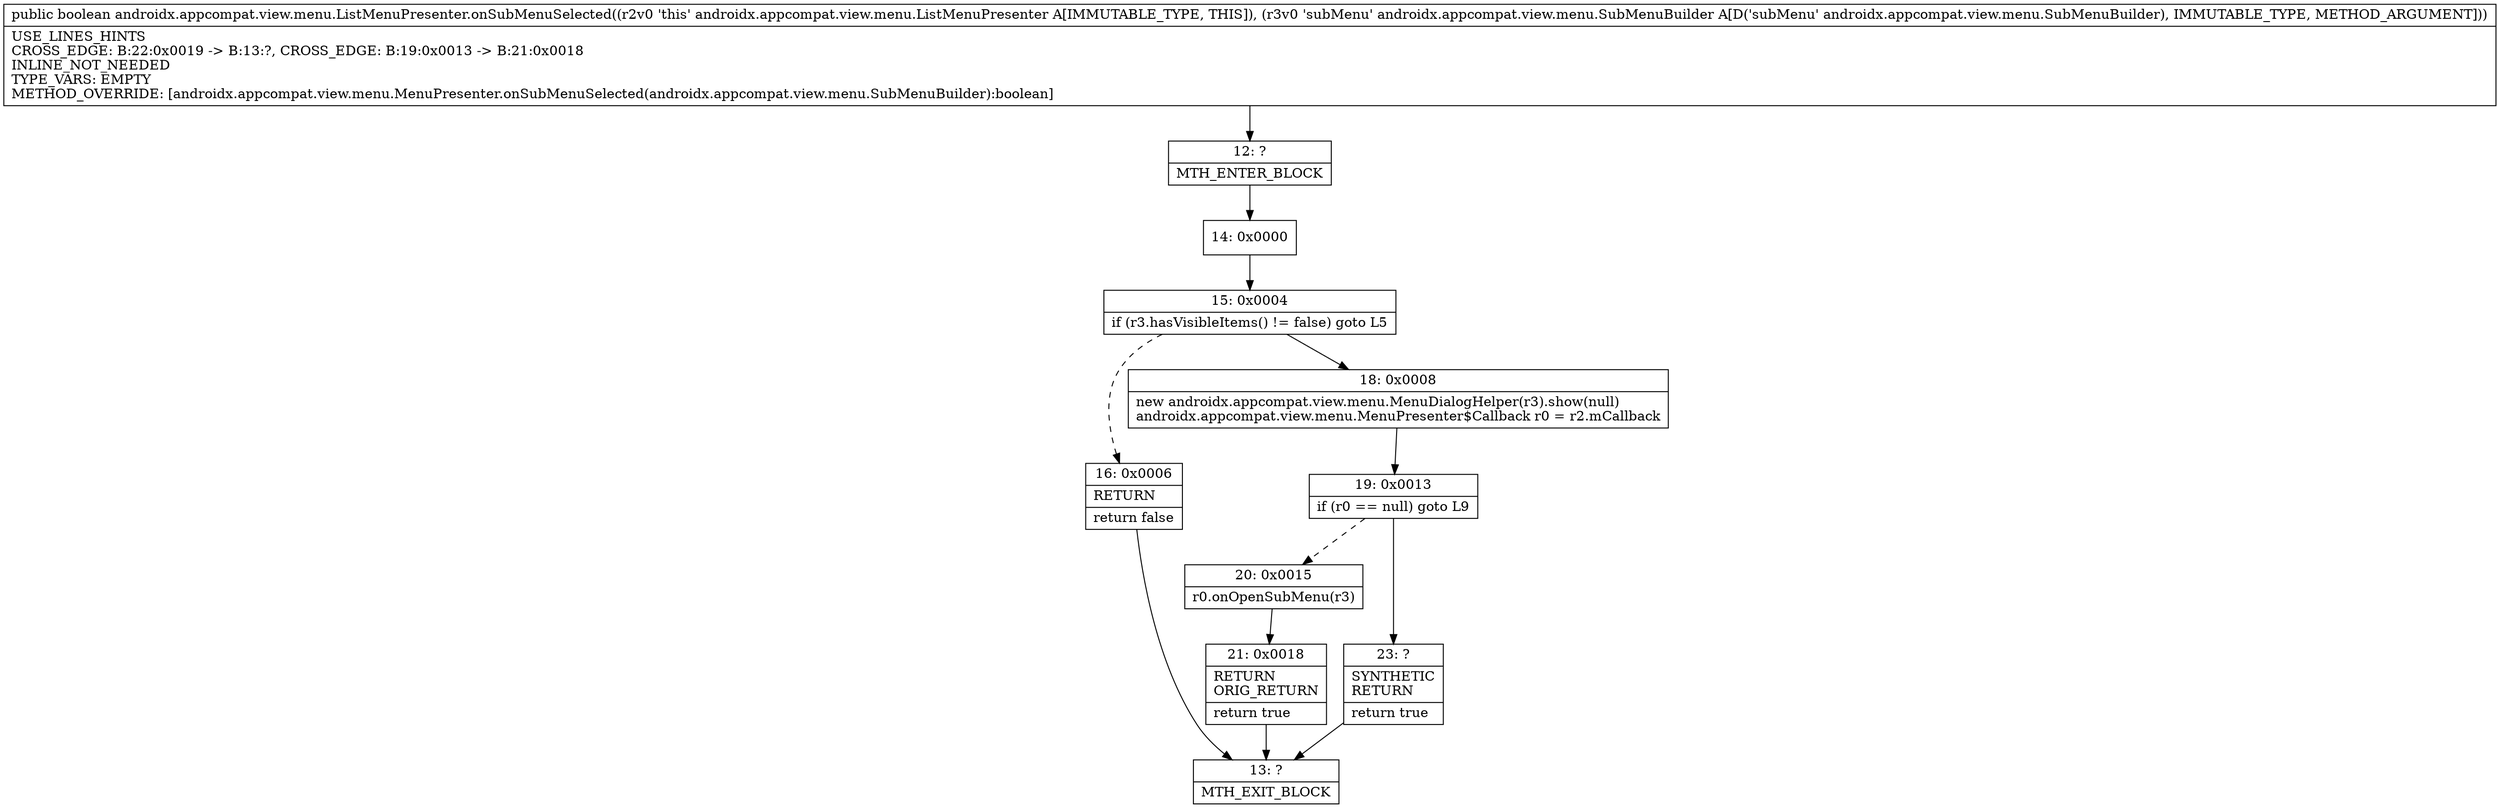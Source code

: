 digraph "CFG forandroidx.appcompat.view.menu.ListMenuPresenter.onSubMenuSelected(Landroidx\/appcompat\/view\/menu\/SubMenuBuilder;)Z" {
Node_12 [shape=record,label="{12\:\ ?|MTH_ENTER_BLOCK\l}"];
Node_14 [shape=record,label="{14\:\ 0x0000}"];
Node_15 [shape=record,label="{15\:\ 0x0004|if (r3.hasVisibleItems() != false) goto L5\l}"];
Node_16 [shape=record,label="{16\:\ 0x0006|RETURN\l|return false\l}"];
Node_13 [shape=record,label="{13\:\ ?|MTH_EXIT_BLOCK\l}"];
Node_18 [shape=record,label="{18\:\ 0x0008|new androidx.appcompat.view.menu.MenuDialogHelper(r3).show(null)\landroidx.appcompat.view.menu.MenuPresenter$Callback r0 = r2.mCallback\l}"];
Node_19 [shape=record,label="{19\:\ 0x0013|if (r0 == null) goto L9\l}"];
Node_20 [shape=record,label="{20\:\ 0x0015|r0.onOpenSubMenu(r3)\l}"];
Node_21 [shape=record,label="{21\:\ 0x0018|RETURN\lORIG_RETURN\l|return true\l}"];
Node_23 [shape=record,label="{23\:\ ?|SYNTHETIC\lRETURN\l|return true\l}"];
MethodNode[shape=record,label="{public boolean androidx.appcompat.view.menu.ListMenuPresenter.onSubMenuSelected((r2v0 'this' androidx.appcompat.view.menu.ListMenuPresenter A[IMMUTABLE_TYPE, THIS]), (r3v0 'subMenu' androidx.appcompat.view.menu.SubMenuBuilder A[D('subMenu' androidx.appcompat.view.menu.SubMenuBuilder), IMMUTABLE_TYPE, METHOD_ARGUMENT]))  | USE_LINES_HINTS\lCROSS_EDGE: B:22:0x0019 \-\> B:13:?, CROSS_EDGE: B:19:0x0013 \-\> B:21:0x0018\lINLINE_NOT_NEEDED\lTYPE_VARS: EMPTY\lMETHOD_OVERRIDE: [androidx.appcompat.view.menu.MenuPresenter.onSubMenuSelected(androidx.appcompat.view.menu.SubMenuBuilder):boolean]\l}"];
MethodNode -> Node_12;Node_12 -> Node_14;
Node_14 -> Node_15;
Node_15 -> Node_16[style=dashed];
Node_15 -> Node_18;
Node_16 -> Node_13;
Node_18 -> Node_19;
Node_19 -> Node_20[style=dashed];
Node_19 -> Node_23;
Node_20 -> Node_21;
Node_21 -> Node_13;
Node_23 -> Node_13;
}

